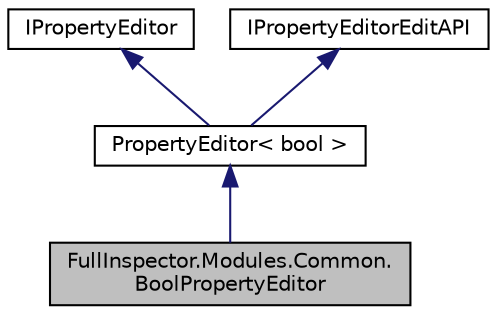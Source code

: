 digraph "FullInspector.Modules.Common.BoolPropertyEditor"
{
  edge [fontname="Helvetica",fontsize="10",labelfontname="Helvetica",labelfontsize="10"];
  node [fontname="Helvetica",fontsize="10",shape=record];
  Node1 [label="FullInspector.Modules.Common.\lBoolPropertyEditor",height=0.2,width=0.4,color="black", fillcolor="grey75", style="filled" fontcolor="black"];
  Node2 -> Node1 [dir="back",color="midnightblue",fontsize="10",style="solid",fontname="Helvetica"];
  Node2 [label="PropertyEditor\< bool \>",height=0.2,width=0.4,color="black", fillcolor="white", style="filled",URL="$class_full_inspector_1_1_property_editor_3_01_t_element_01_4.html",tooltip="A property editor is the core editing abstraction used within FI. This allows for overriding of the d..."];
  Node3 -> Node2 [dir="back",color="midnightblue",fontsize="10",style="solid",fontname="Helvetica"];
  Node3 [label="IPropertyEditor",height=0.2,width=0.4,color="black", fillcolor="white", style="filled",URL="$interface_full_inspector_1_1_i_property_editor.html",tooltip="Marks an object as a property editor. "];
  Node4 -> Node2 [dir="back",color="midnightblue",fontsize="10",style="solid",fontname="Helvetica"];
  Node4 [label="IPropertyEditorEditAPI",height=0.2,width=0.4,color="black", fillcolor="white", style="filled",URL="$interface_full_inspector_1_1_i_property_editor_edit_a_p_i.html",tooltip="This is the core editing API that property editors use. We split the editing API and the IPropertyEdi..."];
}
